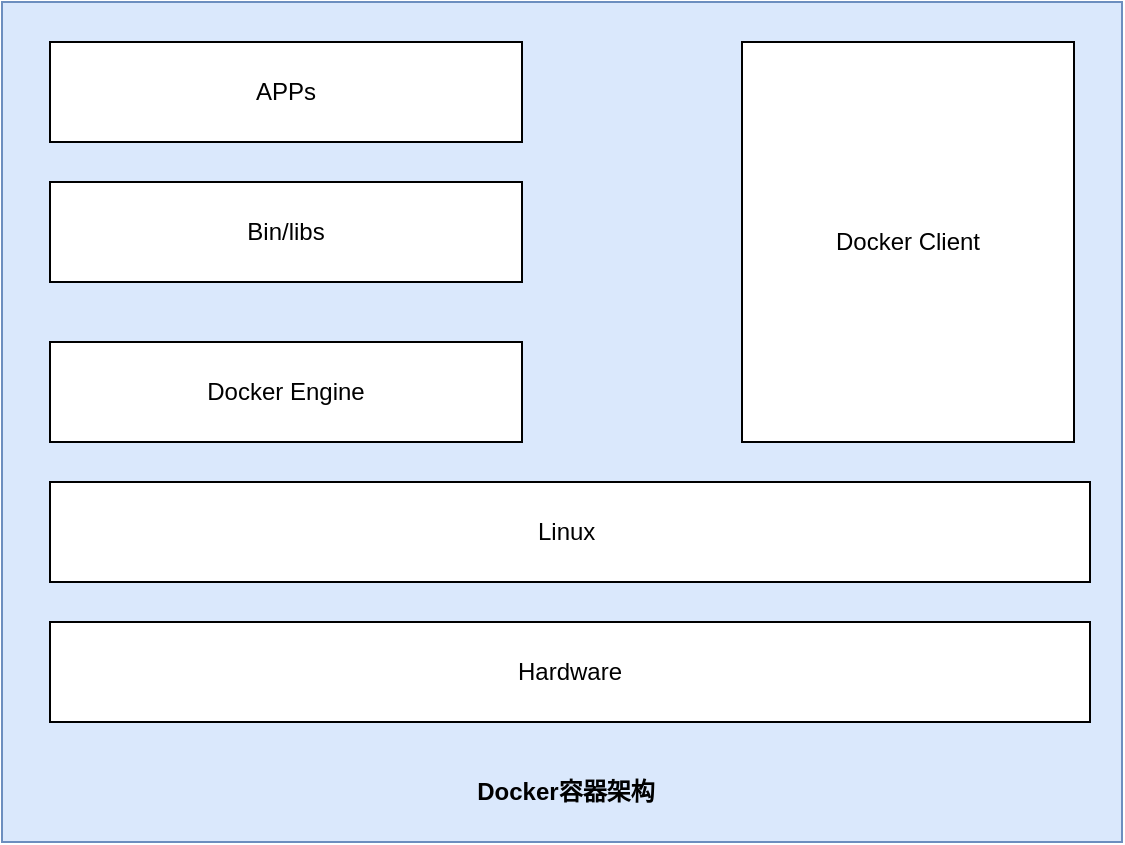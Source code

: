 <mxfile version="21.3.5" type="github">
  <diagram name="第 1 页" id="2WxbIfszBEAQkARuXxff">
    <mxGraphModel dx="1562" dy="773" grid="1" gridSize="10" guides="1" tooltips="1" connect="1" arrows="1" fold="1" page="1" pageScale="1" pageWidth="827" pageHeight="1169" math="0" shadow="0">
      <root>
        <mxCell id="0" />
        <mxCell id="1" parent="0" />
        <mxCell id="8Ea1DOQOPBiHnEWVSRmq-1" value="" style="rounded=0;whiteSpace=wrap;html=1;fillColor=#dae8fc;strokeColor=#6c8ebf;" parent="1" vertex="1">
          <mxGeometry x="130" y="170" width="560" height="420" as="geometry" />
        </mxCell>
        <mxCell id="8Ea1DOQOPBiHnEWVSRmq-2" value="Hardware" style="rounded=0;whiteSpace=wrap;html=1;" parent="1" vertex="1">
          <mxGeometry x="154" y="480" width="520" height="50" as="geometry" />
        </mxCell>
        <mxCell id="8Ea1DOQOPBiHnEWVSRmq-3" value="Linux&amp;nbsp;" style="rounded=0;whiteSpace=wrap;html=1;" parent="1" vertex="1">
          <mxGeometry x="154" y="410" width="520" height="50" as="geometry" />
        </mxCell>
        <mxCell id="8Ea1DOQOPBiHnEWVSRmq-4" value="Docker Engine" style="rounded=0;whiteSpace=wrap;html=1;" parent="1" vertex="1">
          <mxGeometry x="154" y="340" width="236" height="50" as="geometry" />
        </mxCell>
        <mxCell id="8Ea1DOQOPBiHnEWVSRmq-5" value="Bin/libs" style="rounded=0;whiteSpace=wrap;html=1;" parent="1" vertex="1">
          <mxGeometry x="154" y="260" width="236" height="50" as="geometry" />
        </mxCell>
        <mxCell id="8Ea1DOQOPBiHnEWVSRmq-6" value="APPs" style="rounded=0;whiteSpace=wrap;html=1;" parent="1" vertex="1">
          <mxGeometry x="154" y="190" width="236" height="50" as="geometry" />
        </mxCell>
        <mxCell id="8Ea1DOQOPBiHnEWVSRmq-7" value="Docker Client" style="rounded=0;whiteSpace=wrap;html=1;" parent="1" vertex="1">
          <mxGeometry x="500" y="190" width="166" height="200" as="geometry" />
        </mxCell>
        <mxCell id="8Ea1DOQOPBiHnEWVSRmq-8" value="&lt;b&gt;Docker容器架构&lt;/b&gt;" style="text;strokeColor=none;align=center;fillColor=none;html=1;verticalAlign=middle;whiteSpace=wrap;rounded=0;" parent="1" vertex="1">
          <mxGeometry x="354" y="550" width="116" height="30" as="geometry" />
        </mxCell>
      </root>
    </mxGraphModel>
  </diagram>
</mxfile>

